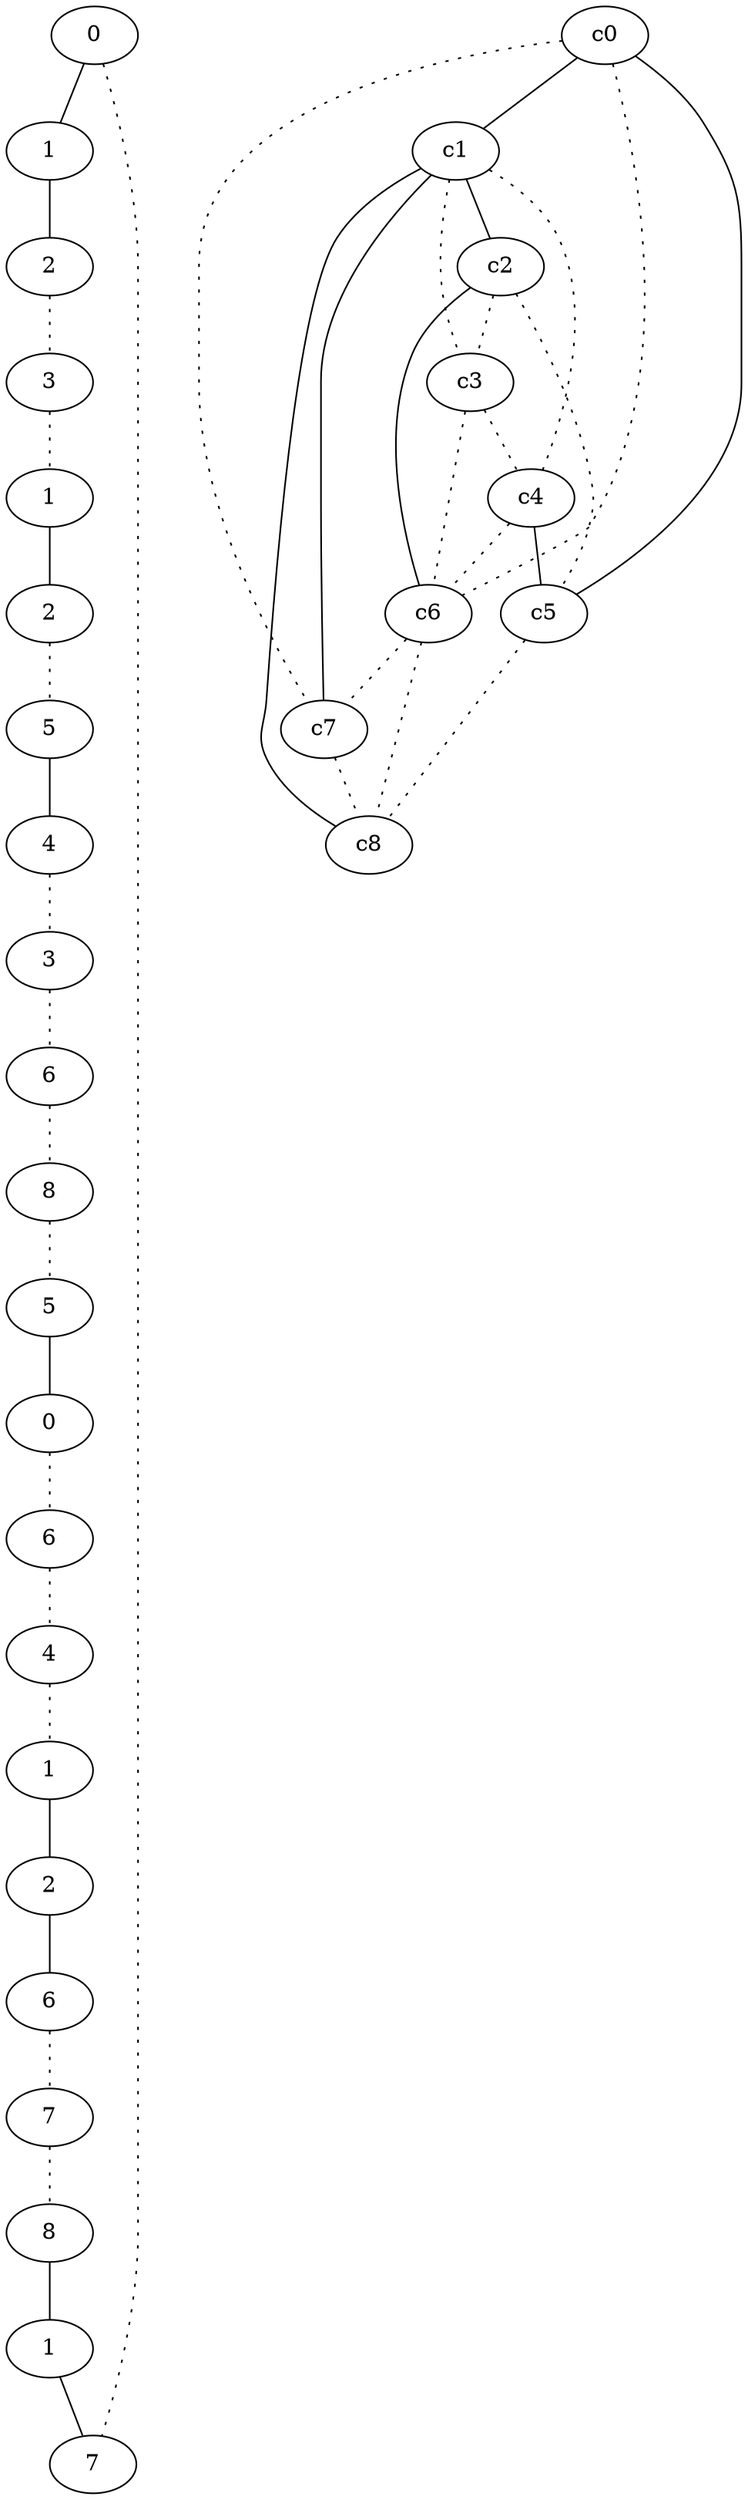 graph {
a0[label=0];
a1[label=1];
a2[label=2];
a3[label=3];
a4[label=1];
a5[label=2];
a6[label=5];
a7[label=4];
a8[label=3];
a9[label=6];
a10[label=8];
a11[label=5];
a12[label=0];
a13[label=6];
a14[label=4];
a15[label=1];
a16[label=2];
a17[label=6];
a18[label=7];
a19[label=8];
a20[label=1];
a21[label=7];
a0 -- a1;
a0 -- a21 [style=dotted];
a1 -- a2;
a2 -- a3 [style=dotted];
a3 -- a4 [style=dotted];
a4 -- a5;
a5 -- a6 [style=dotted];
a6 -- a7;
a7 -- a8 [style=dotted];
a8 -- a9 [style=dotted];
a9 -- a10 [style=dotted];
a10 -- a11 [style=dotted];
a11 -- a12;
a12 -- a13 [style=dotted];
a13 -- a14 [style=dotted];
a14 -- a15 [style=dotted];
a15 -- a16;
a16 -- a17;
a17 -- a18 [style=dotted];
a18 -- a19 [style=dotted];
a19 -- a20;
a20 -- a21;
c0 -- c1;
c0 -- c5;
c0 -- c6 [style=dotted];
c0 -- c7 [style=dotted];
c1 -- c2;
c1 -- c3 [style=dotted];
c1 -- c4 [style=dotted];
c1 -- c7;
c1 -- c8;
c2 -- c3 [style=dotted];
c2 -- c5 [style=dotted];
c2 -- c6;
c3 -- c4 [style=dotted];
c3 -- c6 [style=dotted];
c4 -- c5;
c4 -- c6 [style=dotted];
c5 -- c8 [style=dotted];
c6 -- c7 [style=dotted];
c6 -- c8 [style=dotted];
c7 -- c8 [style=dotted];
}
